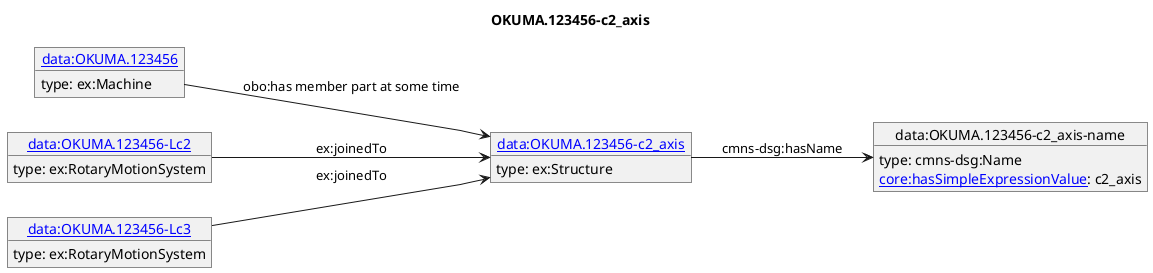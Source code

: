 @startuml
skinparam linetype polyline
left to right direction
title OKUMA.123456-c2_axis
object "[[./OKUMA.123456-c2_axis.html data:OKUMA.123456-c2_axis]]" as o1 {
 type: ex:Structure 
}
object "data:OKUMA.123456-c2_axis-name" as o2 {
 type: cmns-dsg:Name 
}
object "[[./OKUMA.123456.html data:OKUMA.123456]]" as o3 {
 type: ex:Machine 
}
object "[[./OKUMA.123456-Lc2.html data:OKUMA.123456-Lc2]]" as o4 {
 type: ex:RotaryMotionSystem 
}
object "[[./OKUMA.123456-Lc3.html data:OKUMA.123456-Lc3]]" as o5 {
 type: ex:RotaryMotionSystem 
}
o1 --> o2 : cmns-dsg:hasName
o2 : [[https://spec.industrialontologies.org/ontology/core/Core/hasSimpleExpressionValue core:hasSimpleExpressionValue]]: c2_axis
o3 --> o1 : obo:has member part at some time
o4 --> o1 : ex:joinedTo
o5 --> o1 : ex:joinedTo
@enduml
